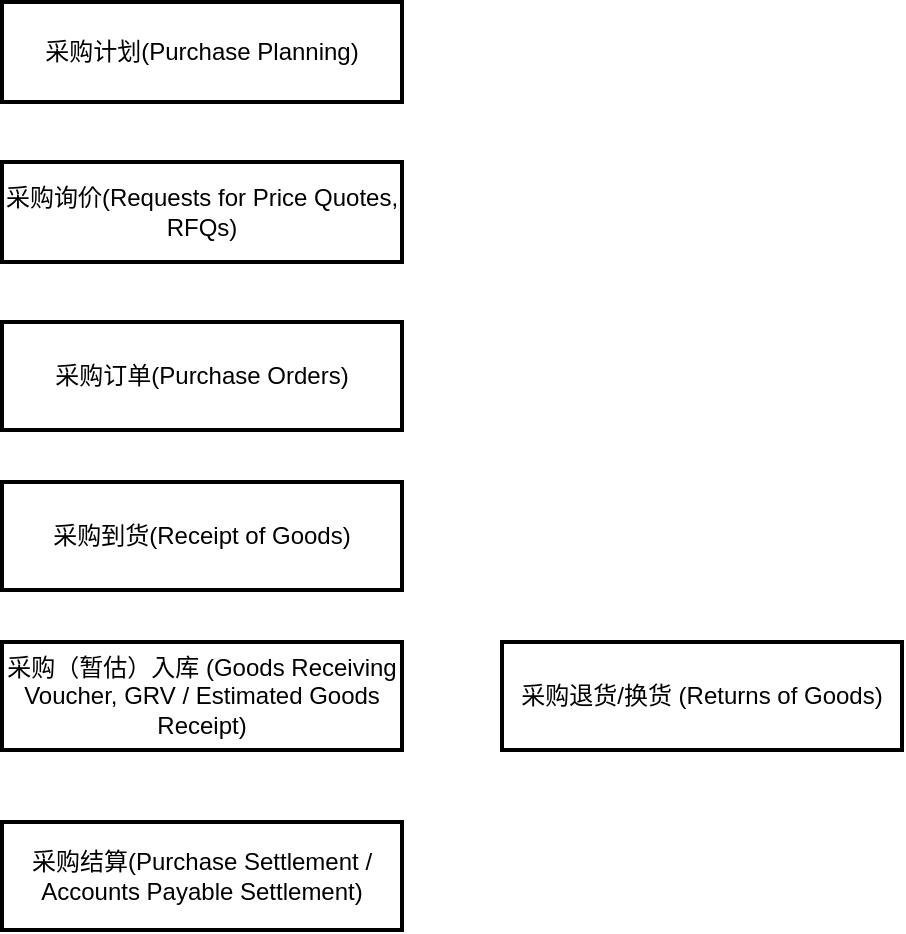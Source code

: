 <mxfile version="27.1.4">
  <diagram name="采购管理" id="mpOXpmmLFO7AId_gfZCV">
    <mxGraphModel dx="537" dy="366" grid="1" gridSize="10" guides="1" tooltips="1" connect="1" arrows="1" fold="1" page="1" pageScale="1" pageWidth="1200" pageHeight="1920" math="0" shadow="0">
      <root>
        <mxCell id="0" />
        <mxCell id="1" parent="0" />
        <mxCell id="8VvXhbn4Lma_j9oY6vWO-1" value="采购计划(Purchase Planning)" style="whiteSpace=wrap;strokeWidth=2;" vertex="1" parent="1">
          <mxGeometry x="90" y="50" width="200" height="50" as="geometry" />
        </mxCell>
        <mxCell id="8VvXhbn4Lma_j9oY6vWO-2" value="采购询价(Requests for Price Quotes, RFQs)" style="whiteSpace=wrap;strokeWidth=2;" vertex="1" parent="1">
          <mxGeometry x="90" y="130" width="200" height="50" as="geometry" />
        </mxCell>
        <mxCell id="8VvXhbn4Lma_j9oY6vWO-4" value="采购订单(Purchase Orders)" style="whiteSpace=wrap;strokeWidth=2;" vertex="1" parent="1">
          <mxGeometry x="90" y="210" width="200" height="54" as="geometry" />
        </mxCell>
        <mxCell id="8VvXhbn4Lma_j9oY6vWO-9" value="采购到货(Receipt of Goods)" style="whiteSpace=wrap;strokeWidth=2;" vertex="1" parent="1">
          <mxGeometry x="90" y="290" width="200" height="54" as="geometry" />
        </mxCell>
        <mxCell id="8VvXhbn4Lma_j9oY6vWO-10" value="采购（暂估）入库 (Goods Receiving Voucher, GRV / Estimated Goods Receipt)" style="whiteSpace=wrap;strokeWidth=2;" vertex="1" parent="1">
          <mxGeometry x="90" y="370" width="200" height="54" as="geometry" />
        </mxCell>
        <mxCell id="8VvXhbn4Lma_j9oY6vWO-11" value="采购结算(Purchase Settlement / Accounts Payable Settlement)" style="whiteSpace=wrap;strokeWidth=2;" vertex="1" parent="1">
          <mxGeometry x="90" y="460" width="200" height="54" as="geometry" />
        </mxCell>
        <mxCell id="8VvXhbn4Lma_j9oY6vWO-12" value="采购退货/换货 (Returns of Goods)" style="whiteSpace=wrap;strokeWidth=2;" vertex="1" parent="1">
          <mxGeometry x="340" y="370" width="200" height="54" as="geometry" />
        </mxCell>
      </root>
    </mxGraphModel>
  </diagram>
</mxfile>
